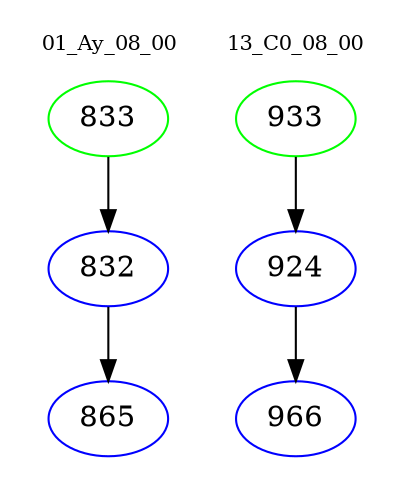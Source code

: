 digraph{
subgraph cluster_0 {
color = white
label = "01_Ay_08_00";
fontsize=10;
T0_833 [label="833", color="green"]
T0_833 -> T0_832 [color="black"]
T0_832 [label="832", color="blue"]
T0_832 -> T0_865 [color="black"]
T0_865 [label="865", color="blue"]
}
subgraph cluster_1 {
color = white
label = "13_C0_08_00";
fontsize=10;
T1_933 [label="933", color="green"]
T1_933 -> T1_924 [color="black"]
T1_924 [label="924", color="blue"]
T1_924 -> T1_966 [color="black"]
T1_966 [label="966", color="blue"]
}
}
